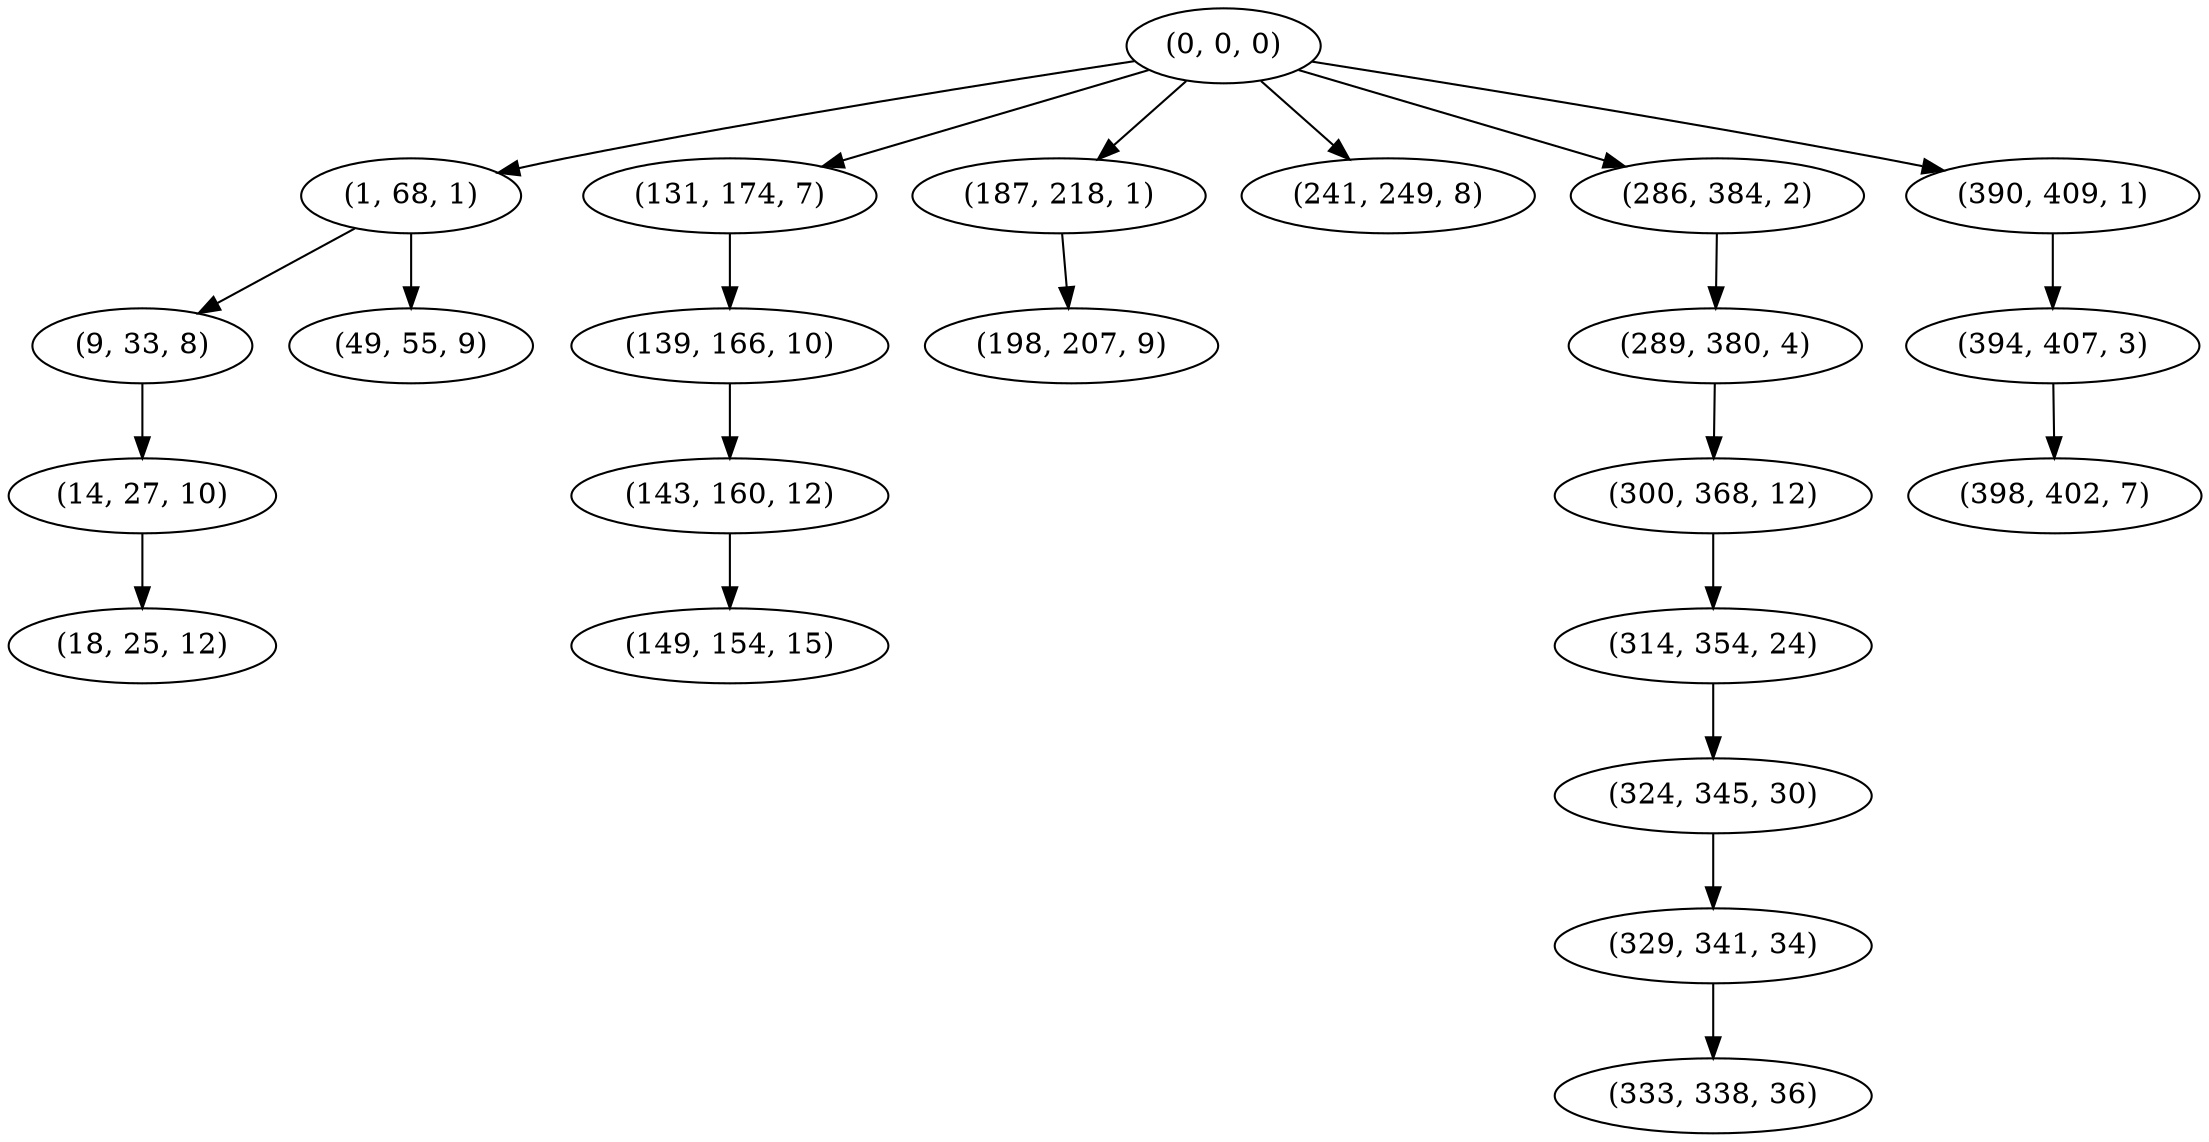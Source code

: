 digraph tree {
    "(0, 0, 0)";
    "(1, 68, 1)";
    "(9, 33, 8)";
    "(14, 27, 10)";
    "(18, 25, 12)";
    "(49, 55, 9)";
    "(131, 174, 7)";
    "(139, 166, 10)";
    "(143, 160, 12)";
    "(149, 154, 15)";
    "(187, 218, 1)";
    "(198, 207, 9)";
    "(241, 249, 8)";
    "(286, 384, 2)";
    "(289, 380, 4)";
    "(300, 368, 12)";
    "(314, 354, 24)";
    "(324, 345, 30)";
    "(329, 341, 34)";
    "(333, 338, 36)";
    "(390, 409, 1)";
    "(394, 407, 3)";
    "(398, 402, 7)";
    "(0, 0, 0)" -> "(1, 68, 1)";
    "(0, 0, 0)" -> "(131, 174, 7)";
    "(0, 0, 0)" -> "(187, 218, 1)";
    "(0, 0, 0)" -> "(241, 249, 8)";
    "(0, 0, 0)" -> "(286, 384, 2)";
    "(0, 0, 0)" -> "(390, 409, 1)";
    "(1, 68, 1)" -> "(9, 33, 8)";
    "(1, 68, 1)" -> "(49, 55, 9)";
    "(9, 33, 8)" -> "(14, 27, 10)";
    "(14, 27, 10)" -> "(18, 25, 12)";
    "(131, 174, 7)" -> "(139, 166, 10)";
    "(139, 166, 10)" -> "(143, 160, 12)";
    "(143, 160, 12)" -> "(149, 154, 15)";
    "(187, 218, 1)" -> "(198, 207, 9)";
    "(286, 384, 2)" -> "(289, 380, 4)";
    "(289, 380, 4)" -> "(300, 368, 12)";
    "(300, 368, 12)" -> "(314, 354, 24)";
    "(314, 354, 24)" -> "(324, 345, 30)";
    "(324, 345, 30)" -> "(329, 341, 34)";
    "(329, 341, 34)" -> "(333, 338, 36)";
    "(390, 409, 1)" -> "(394, 407, 3)";
    "(394, 407, 3)" -> "(398, 402, 7)";
}
